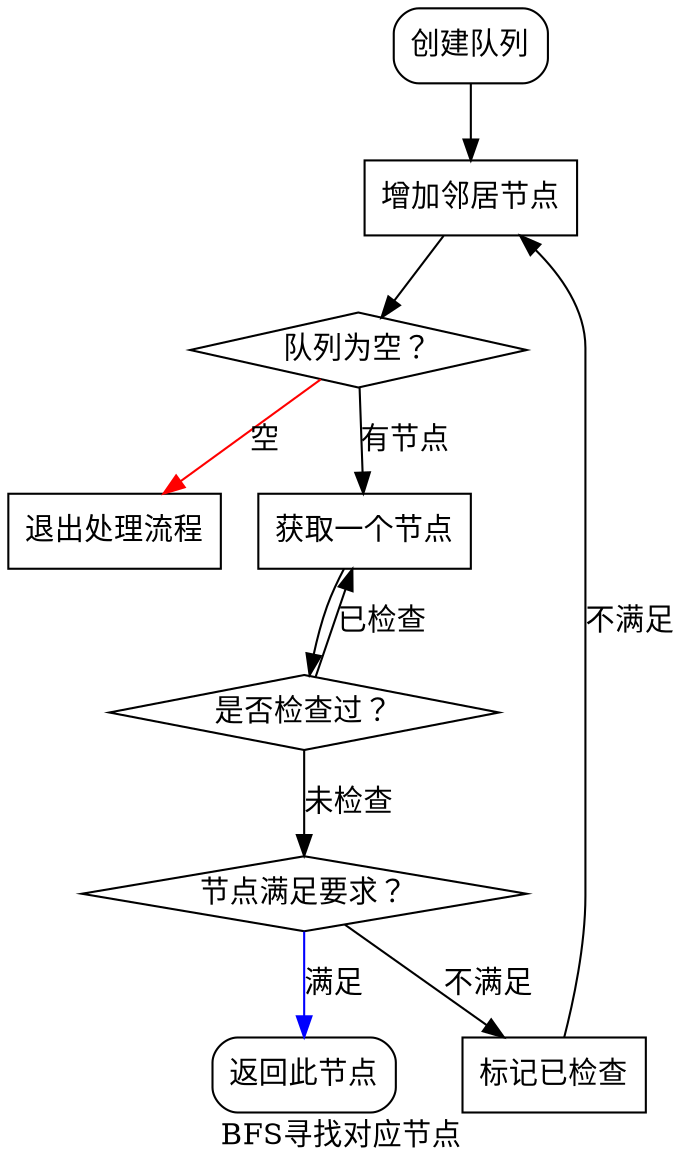 digraph BFS_hello{
    graph [label="BFS寻找对应节点"];

    creat_queue [shape=rectangle,style=rounded,label="创建队列"];
    neighbor_add [shape=rectangle,label="增加邻居节点"];
    is_empty [shape=diamond,label="队列为空？"];
    creat_queue -> neighbor_add -> is_empty;

    failed_exit [shape=rectangle;label="退出处理流程"];
    pop_node [shape=rectangle;label="获取一个节点"];
    is_empty -> failed_exit [label="空",color=red]; 
    is_empty -> pop_node [label="有节点"];

    is_checked [shape=diamond;label="是否检查过？"];
    pop_node -> is_checked;
    is_checked -> pop_node [label="已检查"];
    is_checked -> check_node [label="未检查"];

    check_node [shape=diamond;label="节点满足要求？"];
    success_exit [shape=rectangle,style=rounded,label="返回此节点"];
    check_node -> success_exit [label="满足",color=blue];

    flag_checked [shape=rectangle,label="标记已检查"];
    check_node -> flag_checked [label="不满足"];
    flag_checked -> neighbor_add [label="不满足"];
}